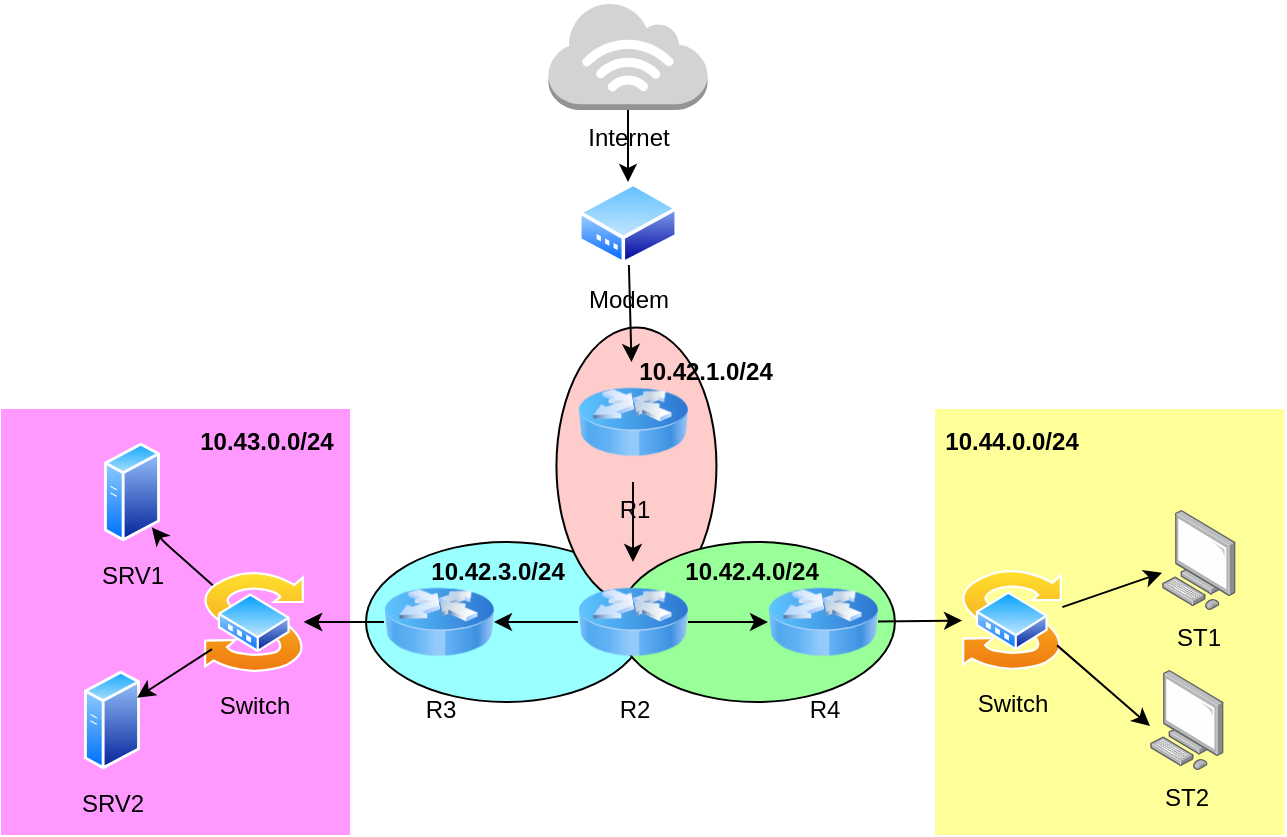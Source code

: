 <mxfile>
    <diagram id="eFBXmFvJljYkLnQhQfpa" name="Page-1">
        <mxGraphModel dx="544" dy="1566" grid="1" gridSize="10" guides="1" tooltips="1" connect="1" arrows="1" fold="1" page="1" pageScale="1" pageWidth="850" pageHeight="1100" background="#ffffff" math="0" shadow="0">
            <root>
                <mxCell id="0"/>
                <mxCell id="1" parent="0"/>
                <mxCell id="71" value="" style="ellipse;whiteSpace=wrap;html=1;labelBackgroundColor=none;fontColor=none;noLabel=1;fillColor=#99FFFF;" vertex="1" parent="1">
                    <mxGeometry x="224" y="120" width="140" height="80" as="geometry"/>
                </mxCell>
                <mxCell id="73" value="" style="ellipse;whiteSpace=wrap;html=1;labelBackgroundColor=none;fontColor=none;noLabel=1;fillColor=#FFCCCC;rotation=-90;" vertex="1" parent="1">
                    <mxGeometry x="290" y="42" width="138.45" height="80" as="geometry"/>
                </mxCell>
                <mxCell id="72" value="" style="ellipse;whiteSpace=wrap;html=1;labelBackgroundColor=none;fontColor=none;noLabel=1;fillColor=#99FF99;" vertex="1" parent="1">
                    <mxGeometry x="350" y="120" width="138.45" height="80" as="geometry"/>
                </mxCell>
                <mxCell id="67" value="" style="rounded=0;whiteSpace=wrap;html=1;labelBackgroundColor=none;strokeColor=#FFFF99;fontColor=#000000;fillColor=#FFFF99;strokeWidth=3;" vertex="1" parent="1">
                    <mxGeometry x="510" y="55" width="171.55" height="210" as="geometry"/>
                </mxCell>
                <mxCell id="68" value="&lt;b&gt;10.44.0.0/24&lt;/b&gt;" style="text;html=1;strokeColor=none;fillColor=none;align=center;verticalAlign=middle;whiteSpace=wrap;rounded=0;labelBackgroundColor=none;strokeWidth=3;fontColor=#000000;" vertex="1" parent="1">
                    <mxGeometry x="517" y="55" width="60" height="30" as="geometry"/>
                </mxCell>
                <mxCell id="65" value="" style="rounded=0;whiteSpace=wrap;html=1;labelBackgroundColor=none;strokeColor=#FF99FF;fontColor=#000000;fillColor=#FF99FF;strokeWidth=3;" vertex="1" parent="1">
                    <mxGeometry x="43.0" y="55" width="171.55" height="210" as="geometry"/>
                </mxCell>
                <mxCell id="4" value="ST1" style="points=[];aspect=fixed;html=1;align=center;shadow=0;dashed=0;image;image=img/lib/allied_telesis/computer_and_terminals/Personal_Computer.svg;fontColor=#000000;labelBackgroundColor=none;strokeColor=#000000;" vertex="1" parent="1">
                    <mxGeometry x="622" y="104" width="36.89" height="50" as="geometry"/>
                </mxCell>
                <mxCell id="5" value="ST2" style="points=[];aspect=fixed;html=1;align=center;shadow=0;dashed=0;image;image=img/lib/allied_telesis/computer_and_terminals/Personal_Computer.svg;fontColor=#000000;labelBackgroundColor=none;strokeColor=#000000;" vertex="1" parent="1">
                    <mxGeometry x="616" y="184" width="36.89" height="50" as="geometry"/>
                </mxCell>
                <mxCell id="9" value="&lt;span style=&quot;&quot;&gt;SRV1&lt;/span&gt;" style="aspect=fixed;perimeter=ellipsePerimeter;html=1;align=center;shadow=0;dashed=0;spacingTop=3;image;image=img/lib/active_directory/generic_server.svg;fontColor=#000000;labelBackgroundColor=none;strokeColor=#000000;" vertex="1" parent="1">
                    <mxGeometry x="93" y="70" width="28.0" height="50" as="geometry"/>
                </mxCell>
                <mxCell id="35" value="" style="edgeStyle=none;html=1;strokeColor=#000000;fontColor=#000000;" edge="1" parent="1" source="11" target="19">
                    <mxGeometry relative="1" as="geometry"/>
                </mxCell>
                <mxCell id="11" value="&lt;font color=&quot;#000000&quot;&gt;R1&lt;/font&gt;" style="image;html=1;image=img/lib/clip_art/networking/Router_Icon_128x128.png;labelBackgroundColor=none;strokeColor=#000000;" vertex="1" parent="1">
                    <mxGeometry x="330" y="30" width="55" height="60" as="geometry"/>
                </mxCell>
                <mxCell id="42" style="edgeStyle=none;html=1;entryX=1;entryY=1;entryDx=0;entryDy=0;strokeColor=#000000;fontColor=#000000;" edge="1" parent="1" source="14" target="9">
                    <mxGeometry relative="1" as="geometry">
                        <Array as="points">
                            <mxPoint x="123" y="120"/>
                        </Array>
                    </mxGeometry>
                </mxCell>
                <mxCell id="14" value="Switch" style="aspect=fixed;perimeter=ellipsePerimeter;html=1;align=center;shadow=0;dashed=0;spacingTop=3;image;image=img/lib/active_directory/switch.svg;fontColor=#000000;labelBackgroundColor=none;strokeColor=#000000;" vertex="1" parent="1">
                    <mxGeometry x="143" y="135" width="50" height="50" as="geometry"/>
                </mxCell>
                <mxCell id="46" value="" style="edgeStyle=none;html=1;strokeColor=#000000;fontColor=#000000;exitX=0;exitY=0.5;exitDx=0;exitDy=0;entryX=1;entryY=0.5;entryDx=0;entryDy=0;" edge="1" parent="1" source="19" target="20">
                    <mxGeometry relative="1" as="geometry">
                        <mxPoint x="278.5" y="179" as="sourcePoint"/>
                        <mxPoint x="279" y="237" as="targetPoint"/>
                    </mxGeometry>
                </mxCell>
                <mxCell id="62" value="" style="edgeStyle=none;html=1;strokeColor=#000000;fontColor=#000000;" edge="1" parent="1" source="19" target="21">
                    <mxGeometry relative="1" as="geometry"/>
                </mxCell>
                <mxCell id="19" value="&lt;font color=&quot;#000000&quot;&gt;R2&lt;/font&gt;" style="image;html=1;image=img/lib/clip_art/networking/Router_Icon_128x128.png;labelBackgroundColor=none;strokeColor=#000000;" vertex="1" parent="1">
                    <mxGeometry x="330" y="130" width="55" height="60" as="geometry"/>
                </mxCell>
                <mxCell id="40" value="" style="edgeStyle=none;html=1;strokeColor=#000000;fontColor=#000000;" edge="1" parent="1" source="20" target="14">
                    <mxGeometry relative="1" as="geometry"/>
                </mxCell>
                <mxCell id="43" value="" style="edgeStyle=none;html=1;strokeColor=#000000;fontColor=#000000;" edge="1" parent="1" source="20" target="14">
                    <mxGeometry relative="1" as="geometry"/>
                </mxCell>
                <mxCell id="20" value="&lt;font color=&quot;#000000&quot;&gt;R3&lt;/font&gt;" style="image;html=1;image=img/lib/clip_art/networking/Router_Icon_128x128.png;labelBackgroundColor=none;strokeColor=#000000;" vertex="1" parent="1">
                    <mxGeometry x="233" y="130" width="55" height="60" as="geometry"/>
                </mxCell>
                <mxCell id="63" value="" style="edgeStyle=none;html=1;strokeColor=#000000;fontColor=#000000;" edge="1" parent="1" source="21" target="51">
                    <mxGeometry relative="1" as="geometry"/>
                </mxCell>
                <mxCell id="21" value="&lt;font color=&quot;#000000&quot;&gt;R4&lt;/font&gt;" style="image;html=1;image=img/lib/clip_art/networking/Router_Icon_128x128.png;labelBackgroundColor=none;strokeColor=#000000;" vertex="1" parent="1">
                    <mxGeometry x="425" y="130" width="55" height="60" as="geometry"/>
                </mxCell>
                <mxCell id="75" value="" style="edgeStyle=none;html=1;strokeColor=#000000;fontColor=none;" edge="1" parent="1" source="25" target="74">
                    <mxGeometry relative="1" as="geometry"/>
                </mxCell>
                <mxCell id="25" value="Internet" style="outlineConnect=0;dashed=0;verticalLabelPosition=bottom;verticalAlign=top;align=center;html=1;shape=mxgraph.aws3.internet_3;fillColor=#D2D3D3;gradientColor=none;labelBackgroundColor=none;fontColor=#000000;" vertex="1" parent="1">
                    <mxGeometry x="315.25" y="-150" width="79.5" height="54" as="geometry"/>
                </mxCell>
                <mxCell id="28" value="&lt;span style=&quot;&quot;&gt;SRV2&lt;/span&gt;" style="aspect=fixed;perimeter=ellipsePerimeter;html=1;align=center;shadow=0;dashed=0;spacingTop=3;image;image=img/lib/active_directory/generic_server.svg;fontColor=#000000;labelBackgroundColor=none;strokeColor=#000000;" vertex="1" parent="1">
                    <mxGeometry x="83" y="184" width="28.0" height="50" as="geometry"/>
                </mxCell>
                <mxCell id="41" style="edgeStyle=none;html=1;entryX=1;entryY=0.25;entryDx=0;entryDy=0;strokeColor=#000000;fontColor=#000000;" edge="1" parent="1" source="14" target="28">
                    <mxGeometry relative="1" as="geometry"/>
                </mxCell>
                <mxCell id="50" style="edgeStyle=none;html=1;strokeColor=#000000;fontColor=#000000;" edge="1" parent="1" target="4">
                    <mxGeometry relative="1" as="geometry">
                        <mxPoint x="572.156" y="152.558" as="sourcePoint"/>
                        <mxPoint x="653" y="137" as="targetPoint"/>
                    </mxGeometry>
                </mxCell>
                <mxCell id="51" value="Switch" style="aspect=fixed;perimeter=ellipsePerimeter;html=1;align=center;shadow=0;dashed=0;spacingTop=3;image;image=img/lib/active_directory/switch.svg;fontColor=#000000;labelBackgroundColor=none;strokeColor=#000000;" vertex="1" parent="1">
                    <mxGeometry x="522" y="134" width="50" height="50" as="geometry"/>
                </mxCell>
                <mxCell id="53" style="edgeStyle=none;html=1;strokeColor=#000000;fontColor=#000000;entryX=0;entryY=0.56;entryDx=0;entryDy=0;entryPerimeter=0;" edge="1" parent="1" target="5">
                    <mxGeometry relative="1" as="geometry">
                        <mxPoint x="569.542" y="171.686" as="sourcePoint"/>
                        <mxPoint x="643" y="214" as="targetPoint"/>
                    </mxGeometry>
                </mxCell>
                <mxCell id="66" value="&lt;b&gt;10.43.0.0/24&lt;/b&gt;" style="text;html=1;strokeColor=none;fillColor=none;align=center;verticalAlign=middle;whiteSpace=wrap;rounded=0;labelBackgroundColor=none;strokeWidth=3;fontColor=#000000;" vertex="1" parent="1">
                    <mxGeometry x="135" y="55" width="79" height="30" as="geometry"/>
                </mxCell>
                <mxCell id="76" value="" style="edgeStyle=none;html=1;strokeColor=#000000;fontColor=none;" edge="1" parent="1" source="74" target="11">
                    <mxGeometry relative="1" as="geometry"/>
                </mxCell>
                <mxCell id="74" value="Modem" style="aspect=fixed;perimeter=ellipsePerimeter;align=center;shadow=0;dashed=0;spacingTop=3;image;image=img/lib/active_directory/modem.svg;labelBackgroundColor=none;fontColor=none;fillColor=#FFCCCC;html=1;" vertex="1" parent="1">
                    <mxGeometry x="330" y="-60" width="50" height="41.5" as="geometry"/>
                </mxCell>
                <mxCell id="77" value="&lt;b&gt;10.42.3.0/24&lt;/b&gt;" style="text;html=1;strokeColor=none;fillColor=none;align=center;verticalAlign=middle;whiteSpace=wrap;rounded=0;labelBackgroundColor=none;strokeWidth=3;fontColor=#000000;" vertex="1" parent="1">
                    <mxGeometry x="259.77" y="120" width="60" height="30" as="geometry"/>
                </mxCell>
                <mxCell id="78" value="&lt;span&gt;10.42.4.0/24&lt;/span&gt;" style="text;html=1;strokeColor=none;fillColor=none;align=center;verticalAlign=middle;whiteSpace=wrap;rounded=0;labelBackgroundColor=none;strokeWidth=3;fontColor=#000000;fontStyle=1" vertex="1" parent="1">
                    <mxGeometry x="387" y="120" width="60" height="30" as="geometry"/>
                </mxCell>
                <mxCell id="79" value="&lt;span&gt;10.42.1.0/24&lt;/span&gt;" style="text;html=1;strokeColor=none;fillColor=none;align=center;verticalAlign=middle;whiteSpace=wrap;rounded=0;labelBackgroundColor=none;strokeWidth=3;fontColor=#000000;fontStyle=1" vertex="1" parent="1">
                    <mxGeometry x="364" y="20" width="60" height="30" as="geometry"/>
                </mxCell>
            </root>
        </mxGraphModel>
    </diagram>
</mxfile>
